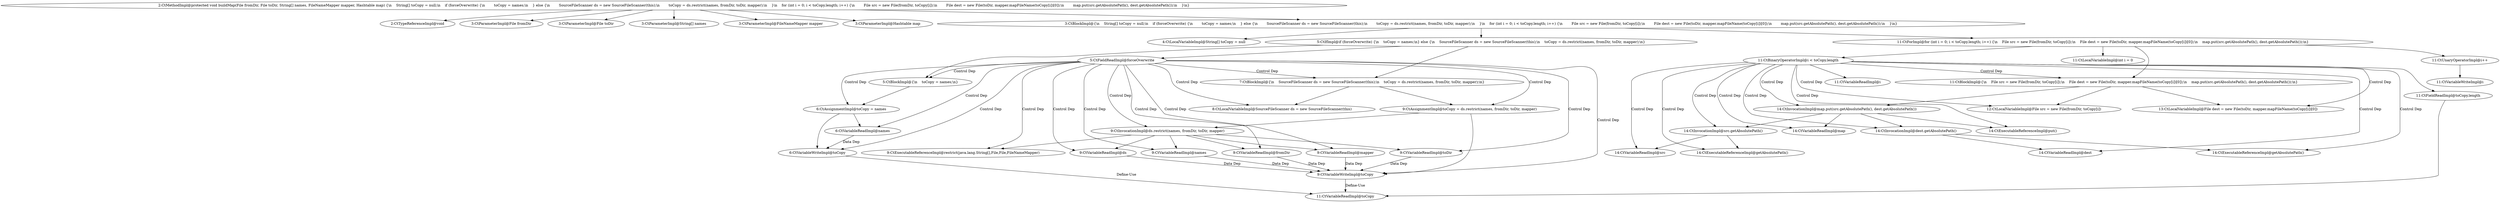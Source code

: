digraph "buildMap#?,File,File,String[],FileNameMapper,Hashtable" {
0 [label="2:CtTypeReferenceImpl@void" shape=ellipse]
1 [label="3:CtParameterImpl@File fromDir" shape=ellipse]
2 [label="3:CtParameterImpl@File toDir" shape=ellipse]
3 [label="3:CtParameterImpl@String[] names" shape=ellipse]
4 [label="3:CtParameterImpl@FileNameMapper mapper" shape=ellipse]
5 [label="3:CtParameterImpl@Hashtable map" shape=ellipse]
6 [label="4:CtLocalVariableImpl@String[] toCopy = null" shape=ellipse]
7 [label="5:CtFieldReadImpl@forceOverwrite" shape=ellipse]
8 [label="6:CtVariableWriteImpl@toCopy" shape=ellipse]
9 [label="6:CtVariableReadImpl@names" shape=ellipse]
10 [label="6:CtAssignmentImpl@toCopy = names" shape=ellipse]
11 [label="5:CtBlockImpl@{\\n    toCopy = names;\\n}" shape=ellipse]
12 [label="8:CtLocalVariableImpl@SourceFileScanner ds = new SourceFileScanner(this)" shape=ellipse]
13 [label="9:CtVariableWriteImpl@toCopy" shape=ellipse]
14 [label="9:CtExecutableReferenceImpl@restrict(java.lang.String[],File,File,FileNameMapper)" shape=ellipse]
15 [label="9:CtVariableReadImpl@ds" shape=ellipse]
16 [label="9:CtVariableReadImpl@names" shape=ellipse]
17 [label="9:CtVariableReadImpl@fromDir" shape=ellipse]
18 [label="9:CtVariableReadImpl@toDir" shape=ellipse]
19 [label="9:CtVariableReadImpl@mapper" shape=ellipse]
20 [label="9:CtInvocationImpl@ds.restrict(names, fromDir, toDir, mapper)" shape=ellipse]
21 [label="9:CtAssignmentImpl@toCopy = ds.restrict(names, fromDir, toDir, mapper)" shape=ellipse]
22 [label="7:CtBlockImpl@{\\n    SourceFileScanner ds = new SourceFileScanner(this);\\n    toCopy = ds.restrict(names, fromDir, toDir, mapper);\\n}" shape=ellipse]
23 [label="5:CtIfImpl@if (forceOverwrite) {\\n    toCopy = names;\\n} else {\\n    SourceFileScanner ds = new SourceFileScanner(this);\\n    toCopy = ds.restrict(names, fromDir, toDir, mapper);\\n}" shape=ellipse]
24 [label="11:CtLocalVariableImpl@int i = 0" shape=ellipse]
25 [label="11:CtVariableReadImpl@i" shape=ellipse]
26 [label="11:CtVariableReadImpl@toCopy" shape=ellipse]
27 [label="11:CtFieldReadImpl@toCopy.length" shape=ellipse]
28 [label="11:CtBinaryOperatorImpl@i < toCopy.length" shape=ellipse]
29 [label="11:CtVariableWriteImpl@i" shape=ellipse]
30 [label="11:CtUnaryOperatorImpl@i++" shape=ellipse]
31 [label="12:CtLocalVariableImpl@File src = new File(fromDir, toCopy[i])" shape=ellipse]
32 [label="13:CtLocalVariableImpl@File dest = new File(toDir, mapper.mapFileName(toCopy[i])[0])" shape=ellipse]
33 [label="14:CtExecutableReferenceImpl@put()" shape=ellipse]
34 [label="14:CtVariableReadImpl@map" shape=ellipse]
35 [label="14:CtExecutableReferenceImpl@getAbsolutePath()" shape=ellipse]
36 [label="14:CtVariableReadImpl@src" shape=ellipse]
37 [label="14:CtInvocationImpl@src.getAbsolutePath()" shape=ellipse]
38 [label="14:CtExecutableReferenceImpl@getAbsolutePath()" shape=ellipse]
39 [label="14:CtVariableReadImpl@dest" shape=ellipse]
40 [label="14:CtInvocationImpl@dest.getAbsolutePath()" shape=ellipse]
41 [label="14:CtInvocationImpl@map.put(src.getAbsolutePath(), dest.getAbsolutePath())" shape=ellipse]
42 [label="11:CtBlockImpl@{\\n    File src = new File(fromDir, toCopy[i]);\\n    File dest = new File(toDir, mapper.mapFileName(toCopy[i])[0]);\\n    map.put(src.getAbsolutePath(), dest.getAbsolutePath());\\n}" shape=ellipse]
43 [label="11:CtForImpl@for (int i = 0; i < toCopy.length; i++) {\\n    File src = new File(fromDir, toCopy[i]);\\n    File dest = new File(toDir, mapper.mapFileName(toCopy[i])[0]);\\n    map.put(src.getAbsolutePath(), dest.getAbsolutePath());\\n}" shape=ellipse]
44 [label="3:CtBlockImpl@{\\n    String[] toCopy = null;\\n    if (forceOverwrite) {\\n        toCopy = names;\\n    } else {\\n        SourceFileScanner ds = new SourceFileScanner(this);\\n        toCopy = ds.restrict(names, fromDir, toDir, mapper);\\n    }\\n    for (int i = 0; i < toCopy.length; i++) {\\n        File src = new File(fromDir, toCopy[i]);\\n        File dest = new File(toDir, mapper.mapFileName(toCopy[i])[0]);\\n        map.put(src.getAbsolutePath(), dest.getAbsolutePath());\\n    }\\n}" shape=ellipse]
45 [label="2:CtMethodImpl@protected void buildMap(File fromDir, File toDir, String[] names, FileNameMapper mapper, Hashtable map) {\\n    String[] toCopy = null;\\n    if (forceOverwrite) {\\n        toCopy = names;\\n    } else {\\n        SourceFileScanner ds = new SourceFileScanner(this);\\n        toCopy = ds.restrict(names, fromDir, toDir, mapper);\\n    }\\n    for (int i = 0; i < toCopy.length; i++) {\\n        File src = new File(fromDir, toCopy[i]);\\n        File dest = new File(toDir, mapper.mapFileName(toCopy[i])[0]);\\n        map.put(src.getAbsolutePath(), dest.getAbsolutePath());\\n    }\\n}" shape=ellipse]
7 -> 11 [label="Control Dep"];
7 -> 10 [label="Control Dep"];
7 -> 8 [label="Control Dep"];
7 -> 9 [label="Control Dep"];
7 -> 22 [label="Control Dep"];
7 -> 12 [label="Control Dep"];
7 -> 21 [label="Control Dep"];
7 -> 13 [label="Control Dep"];
7 -> 20 [label="Control Dep"];
7 -> 14 [label="Control Dep"];
7 -> 15 [label="Control Dep"];
7 -> 16 [label="Control Dep"];
7 -> 17 [label="Control Dep"];
7 -> 18 [label="Control Dep"];
7 -> 19 [label="Control Dep"];
8 -> 26 [label="Define-Use"];
9 -> 8 [label="Data Dep"];
10 -> 8 [label=""];
10 -> 9 [label=""];
11 -> 10 [label=""];
13 -> 26 [label="Define-Use"];
15 -> 13 [label="Data Dep"];
16 -> 13 [label="Data Dep"];
17 -> 13 [label="Data Dep"];
18 -> 13 [label="Data Dep"];
19 -> 13 [label="Data Dep"];
20 -> 15 [label=""];
20 -> 14 [label=""];
20 -> 16 [label=""];
20 -> 17 [label=""];
20 -> 18 [label=""];
20 -> 19 [label=""];
21 -> 13 [label=""];
21 -> 20 [label=""];
22 -> 12 [label=""];
22 -> 21 [label=""];
23 -> 7 [label=""];
23 -> 11 [label=""];
23 -> 22 [label=""];
27 -> 26 [label=""];
28 -> 25 [label=""];
28 -> 27 [label=""];
28 -> 42 [label="Control Dep"];
28 -> 31 [label="Control Dep"];
28 -> 32 [label="Control Dep"];
28 -> 41 [label="Control Dep"];
28 -> 33 [label="Control Dep"];
28 -> 34 [label="Control Dep"];
28 -> 37 [label="Control Dep"];
28 -> 35 [label="Control Dep"];
28 -> 36 [label="Control Dep"];
28 -> 40 [label="Control Dep"];
28 -> 38 [label="Control Dep"];
28 -> 39 [label="Control Dep"];
30 -> 29 [label=""];
37 -> 36 [label=""];
37 -> 35 [label=""];
40 -> 39 [label=""];
40 -> 38 [label=""];
41 -> 34 [label=""];
41 -> 33 [label=""];
41 -> 37 [label=""];
41 -> 40 [label=""];
42 -> 31 [label=""];
42 -> 32 [label=""];
42 -> 41 [label=""];
43 -> 24 [label=""];
43 -> 28 [label=""];
43 -> 30 [label=""];
43 -> 42 [label=""];
44 -> 6 [label=""];
44 -> 23 [label=""];
44 -> 43 [label=""];
45 -> 0 [label=""];
45 -> 1 [label=""];
45 -> 2 [label=""];
45 -> 3 [label=""];
45 -> 4 [label=""];
45 -> 5 [label=""];
45 -> 44 [label=""];
}